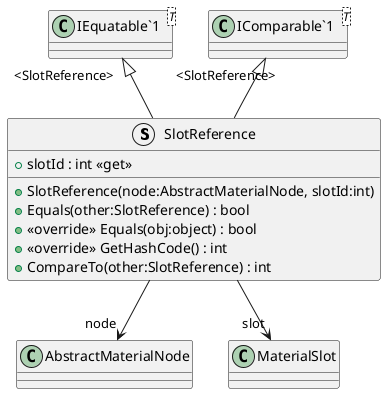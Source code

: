 @startuml
struct SlotReference {
    + SlotReference(node:AbstractMaterialNode, slotId:int)
    + slotId : int <<get>>
    + Equals(other:SlotReference) : bool
    + <<override>> Equals(obj:object) : bool
    + <<override>> GetHashCode() : int
    + CompareTo(other:SlotReference) : int
}
class "IEquatable`1"<T> {
}
class "IComparable`1"<T> {
}
"IEquatable`1" "<SlotReference>" <|-- SlotReference
"IComparable`1" "<SlotReference>" <|-- SlotReference
SlotReference --> "node" AbstractMaterialNode
SlotReference --> "slot" MaterialSlot
@enduml

